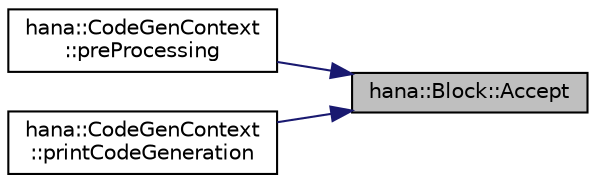 digraph "hana::Block::Accept"
{
 // LATEX_PDF_SIZE
  edge [fontname="Helvetica",fontsize="10",labelfontname="Helvetica",labelfontsize="10"];
  node [fontname="Helvetica",fontsize="10",shape=record];
  rankdir="RL";
  Node1 [label="hana::Block::Accept",height=0.2,width=0.4,color="black", fillcolor="grey75", style="filled", fontcolor="black",tooltip=" "];
  Node1 -> Node2 [dir="back",color="midnightblue",fontsize="10",style="solid",fontname="Helvetica"];
  Node2 [label="hana::CodeGenContext\l::preProcessing",height=0.2,width=0.4,color="black", fillcolor="white", style="filled",URL="$classhana_1_1_code_gen_context.html#a1228d8ae6d697da518bf50ffcdd5642b",tooltip=" "];
  Node1 -> Node3 [dir="back",color="midnightblue",fontsize="10",style="solid",fontname="Helvetica"];
  Node3 [label="hana::CodeGenContext\l::printCodeGeneration",height=0.2,width=0.4,color="black", fillcolor="white", style="filled",URL="$classhana_1_1_code_gen_context.html#a63d67c55b1d6016cc144f54c1029b459",tooltip=" "];
}
